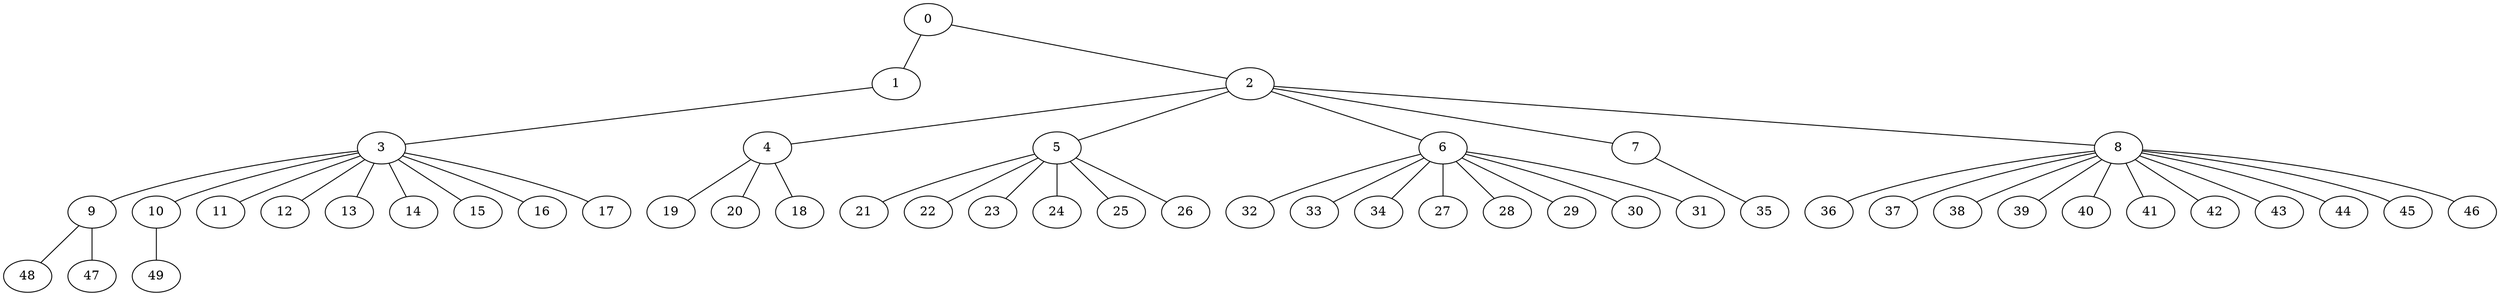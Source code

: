 
graph graphname {
    0 -- 1
0 -- 2
1 -- 3
2 -- 4
2 -- 5
2 -- 6
2 -- 7
2 -- 8
3 -- 9
3 -- 10
3 -- 11
3 -- 12
3 -- 13
3 -- 14
3 -- 15
3 -- 16
3 -- 17
4 -- 19
4 -- 20
4 -- 18
5 -- 21
5 -- 22
5 -- 23
5 -- 24
5 -- 25
5 -- 26
6 -- 32
6 -- 33
6 -- 34
6 -- 27
6 -- 28
6 -- 29
6 -- 30
6 -- 31
7 -- 35
8 -- 36
8 -- 37
8 -- 38
8 -- 39
8 -- 40
8 -- 41
8 -- 42
8 -- 43
8 -- 44
8 -- 45
8 -- 46
9 -- 48
9 -- 47
10 -- 49

}
